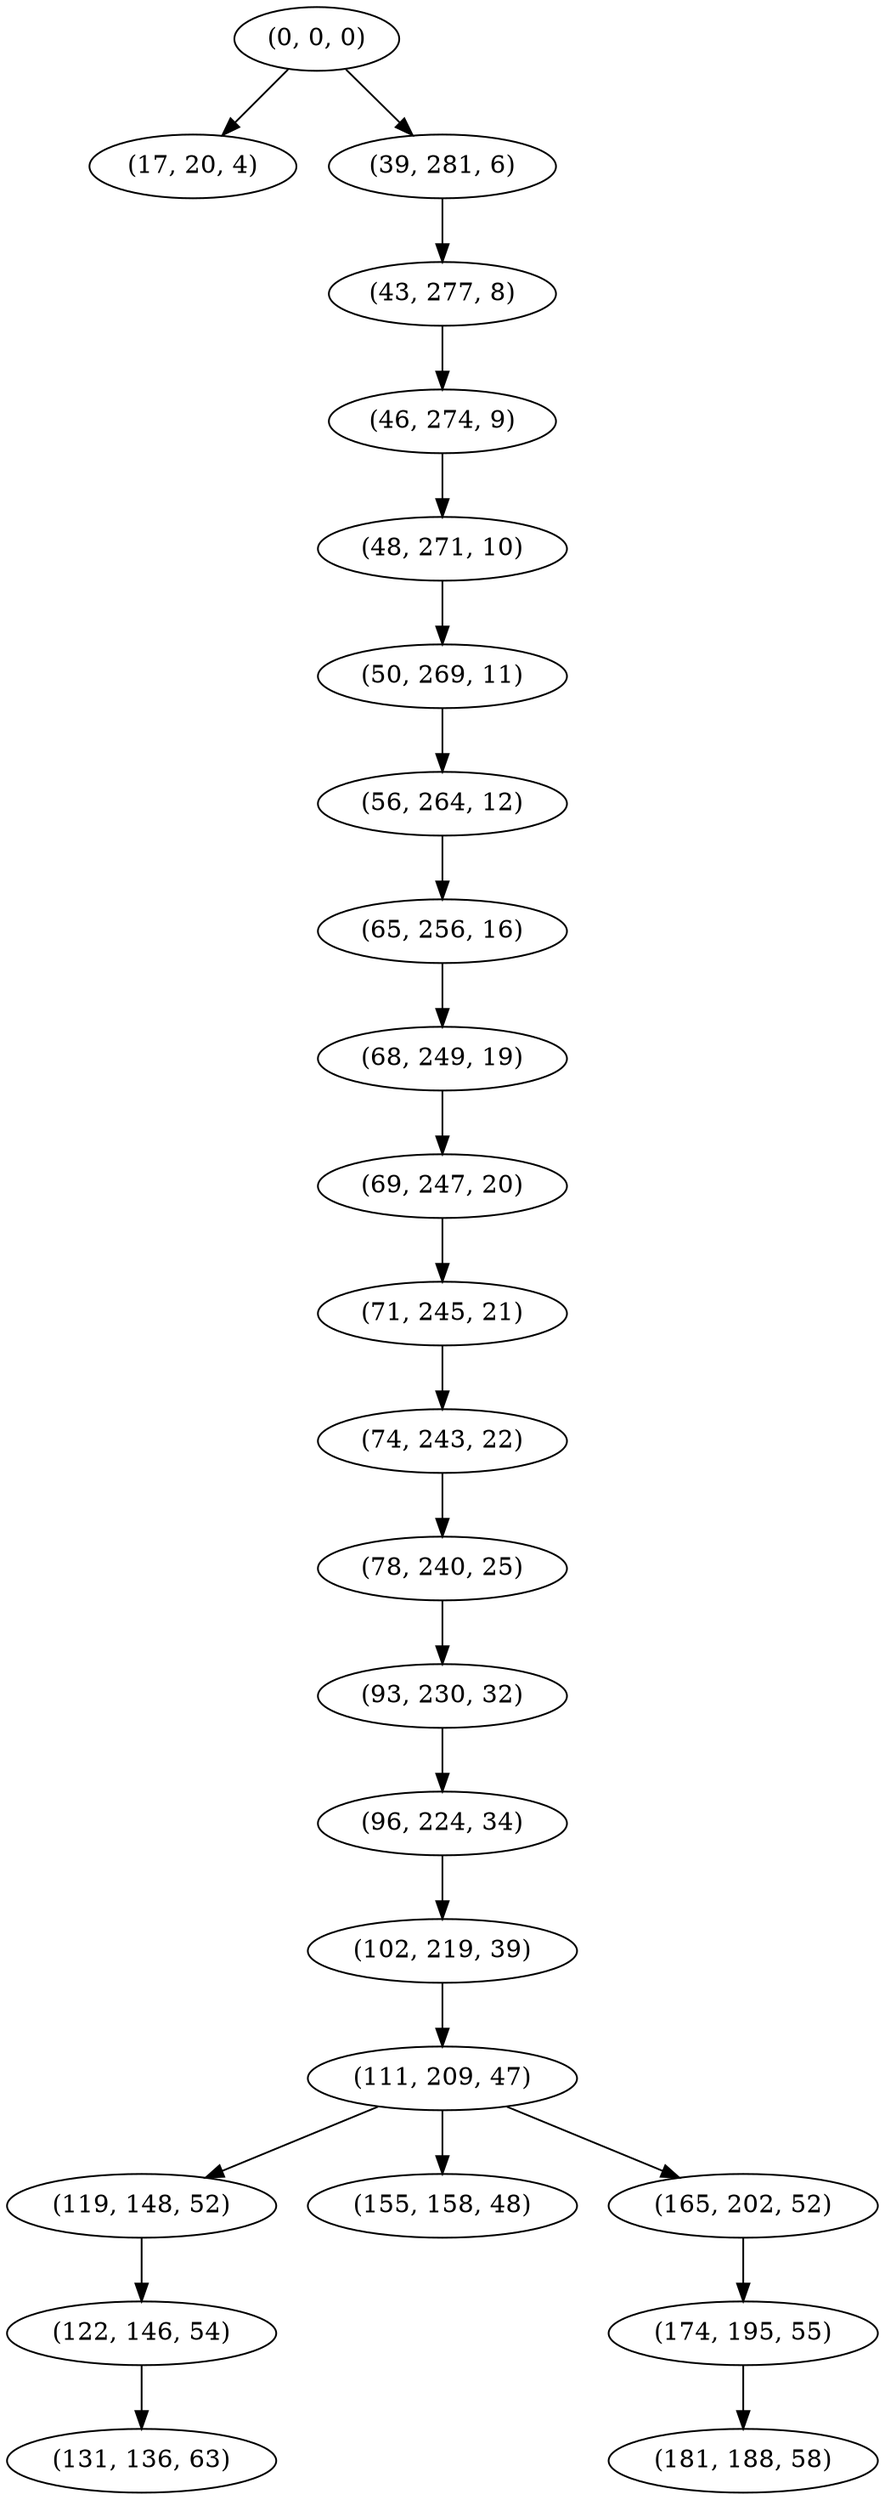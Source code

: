digraph tree {
    "(0, 0, 0)";
    "(17, 20, 4)";
    "(39, 281, 6)";
    "(43, 277, 8)";
    "(46, 274, 9)";
    "(48, 271, 10)";
    "(50, 269, 11)";
    "(56, 264, 12)";
    "(65, 256, 16)";
    "(68, 249, 19)";
    "(69, 247, 20)";
    "(71, 245, 21)";
    "(74, 243, 22)";
    "(78, 240, 25)";
    "(93, 230, 32)";
    "(96, 224, 34)";
    "(102, 219, 39)";
    "(111, 209, 47)";
    "(119, 148, 52)";
    "(122, 146, 54)";
    "(131, 136, 63)";
    "(155, 158, 48)";
    "(165, 202, 52)";
    "(174, 195, 55)";
    "(181, 188, 58)";
    "(0, 0, 0)" -> "(17, 20, 4)";
    "(0, 0, 0)" -> "(39, 281, 6)";
    "(39, 281, 6)" -> "(43, 277, 8)";
    "(43, 277, 8)" -> "(46, 274, 9)";
    "(46, 274, 9)" -> "(48, 271, 10)";
    "(48, 271, 10)" -> "(50, 269, 11)";
    "(50, 269, 11)" -> "(56, 264, 12)";
    "(56, 264, 12)" -> "(65, 256, 16)";
    "(65, 256, 16)" -> "(68, 249, 19)";
    "(68, 249, 19)" -> "(69, 247, 20)";
    "(69, 247, 20)" -> "(71, 245, 21)";
    "(71, 245, 21)" -> "(74, 243, 22)";
    "(74, 243, 22)" -> "(78, 240, 25)";
    "(78, 240, 25)" -> "(93, 230, 32)";
    "(93, 230, 32)" -> "(96, 224, 34)";
    "(96, 224, 34)" -> "(102, 219, 39)";
    "(102, 219, 39)" -> "(111, 209, 47)";
    "(111, 209, 47)" -> "(119, 148, 52)";
    "(111, 209, 47)" -> "(155, 158, 48)";
    "(111, 209, 47)" -> "(165, 202, 52)";
    "(119, 148, 52)" -> "(122, 146, 54)";
    "(122, 146, 54)" -> "(131, 136, 63)";
    "(165, 202, 52)" -> "(174, 195, 55)";
    "(174, 195, 55)" -> "(181, 188, 58)";
}
